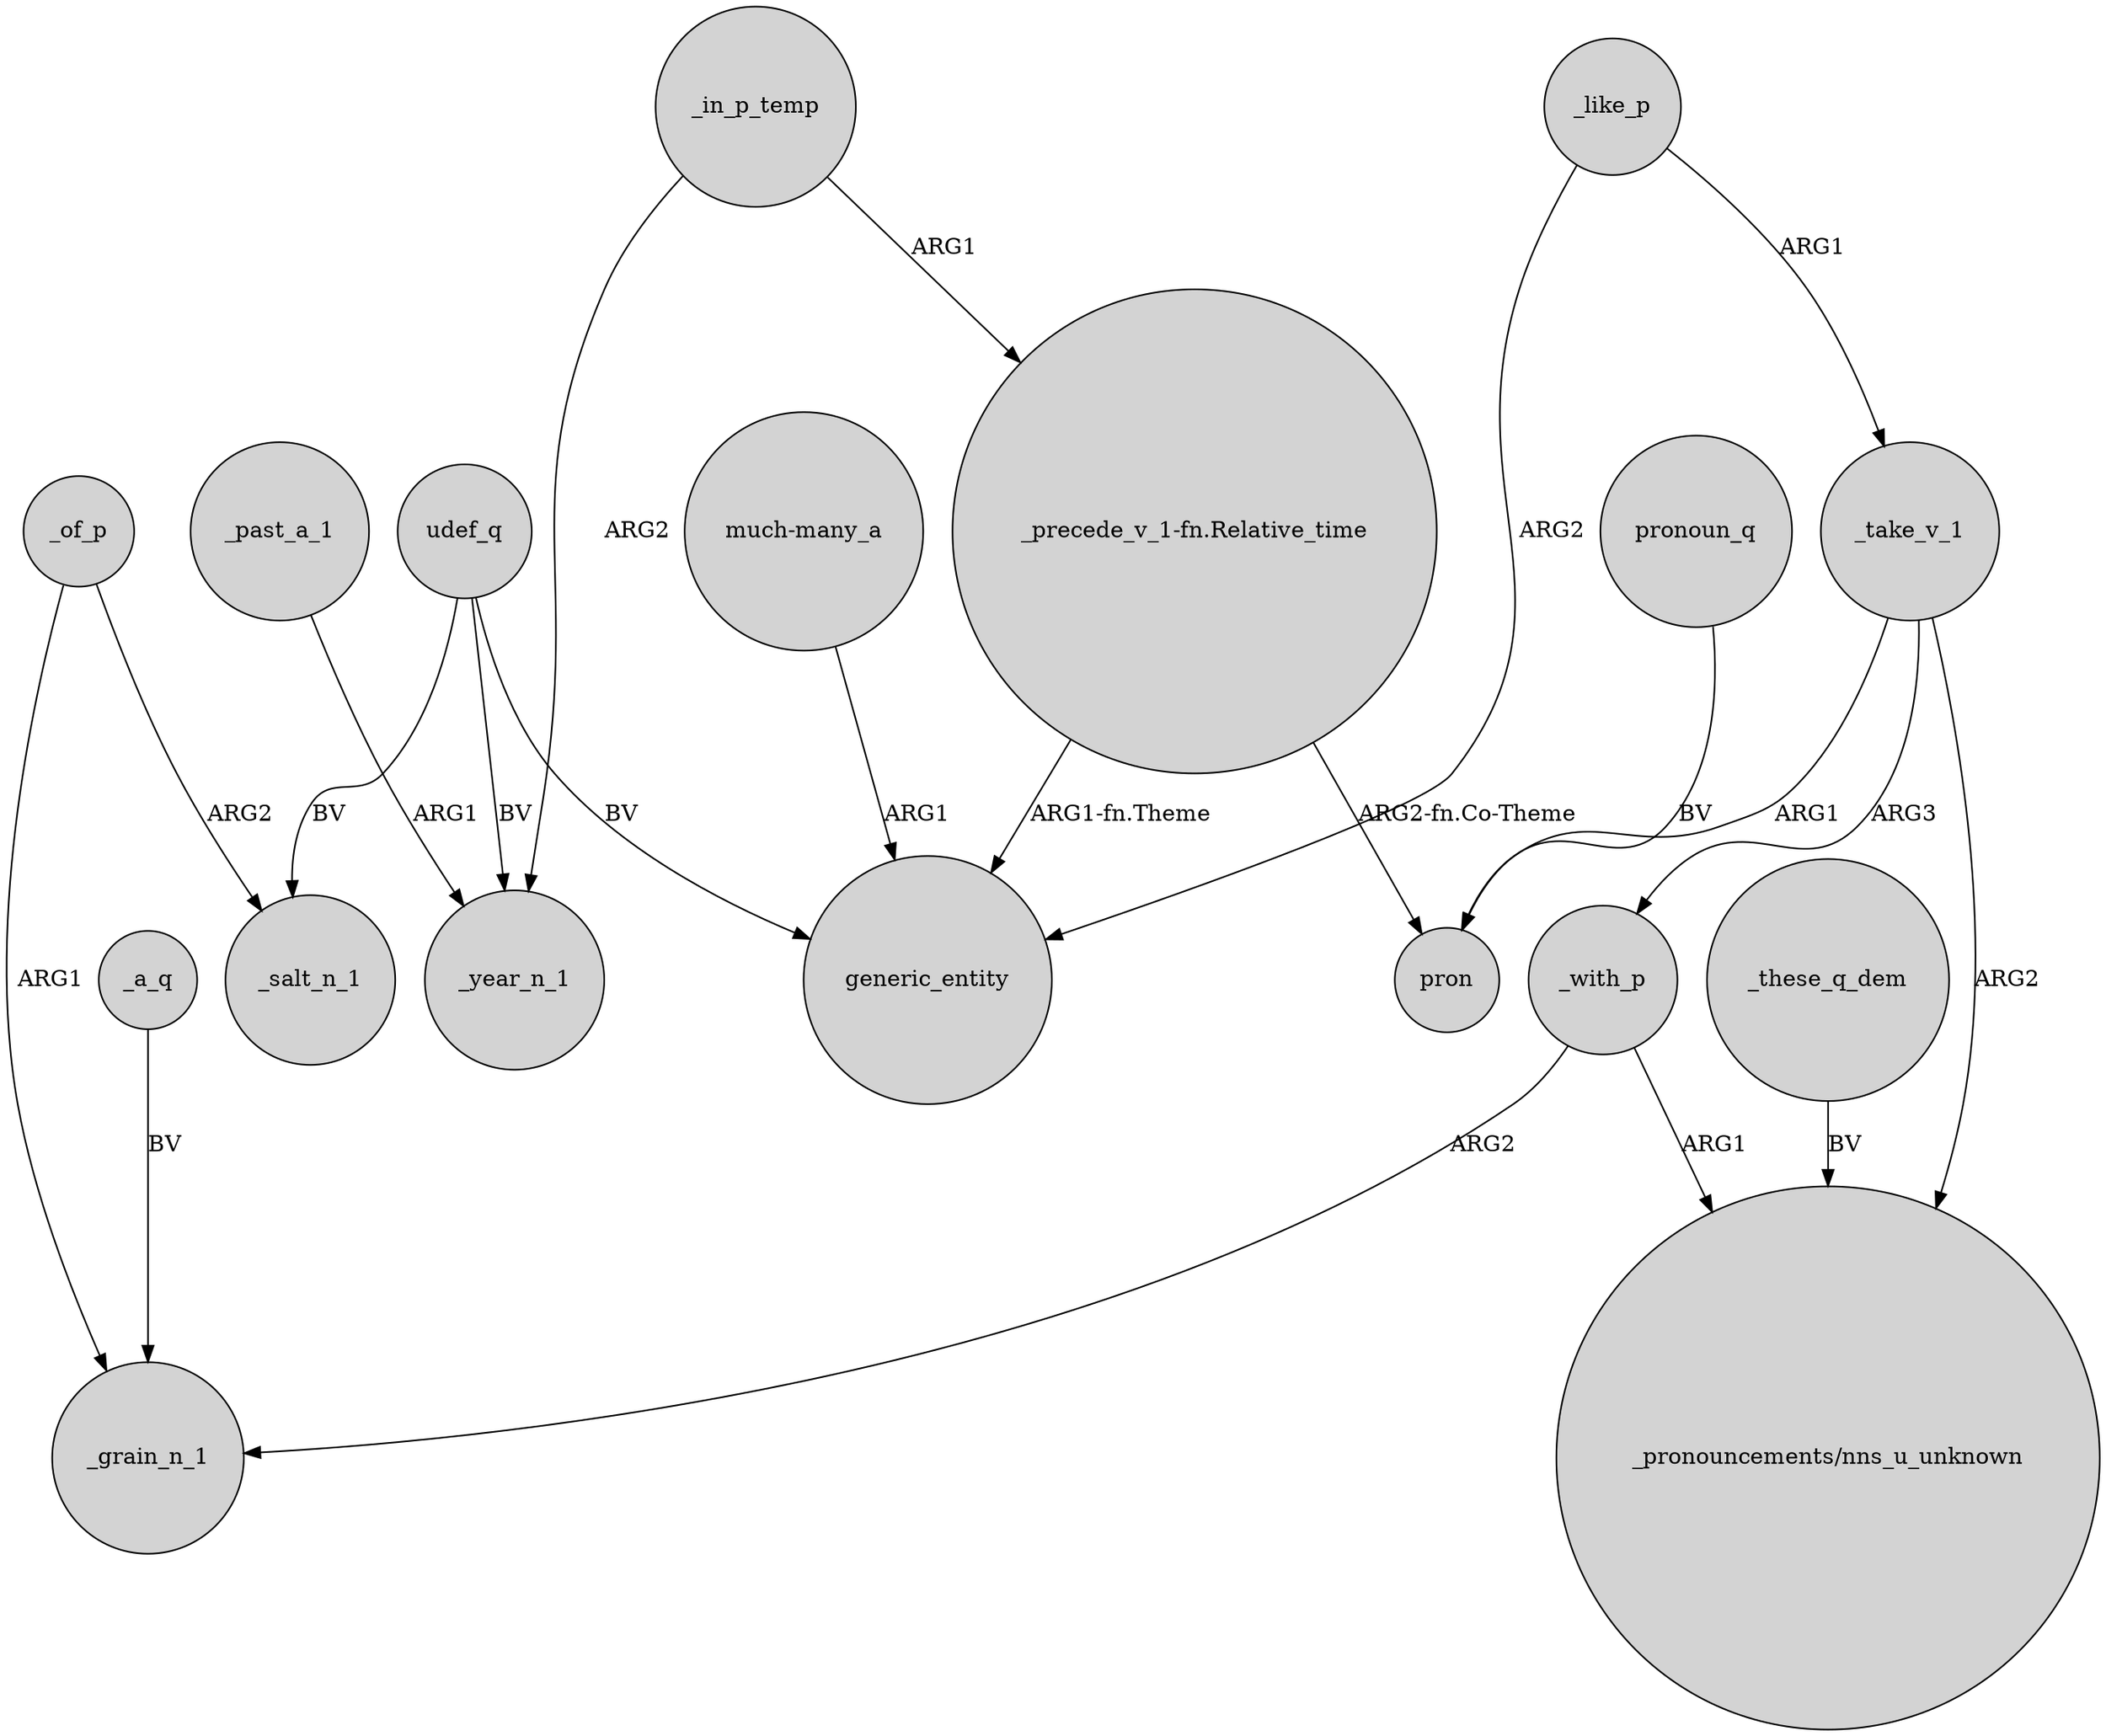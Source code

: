 digraph {
	node [shape=circle style=filled]
	_a_q -> _grain_n_1 [label=BV]
	_these_q_dem -> "_pronouncements/nns_u_unknown" [label=BV]
	_take_v_1 -> "_pronouncements/nns_u_unknown" [label=ARG2]
	udef_q -> generic_entity [label=BV]
	"much-many_a" -> generic_entity [label=ARG1]
	_with_p -> _grain_n_1 [label=ARG2]
	"_precede_v_1-fn.Relative_time" -> generic_entity [label="ARG1-fn.Theme"]
	_like_p -> _take_v_1 [label=ARG1]
	_take_v_1 -> _with_p [label=ARG3]
	_take_v_1 -> pron [label=ARG1]
	_in_p_temp -> "_precede_v_1-fn.Relative_time" [label=ARG1]
	_past_a_1 -> _year_n_1 [label=ARG1]
	_in_p_temp -> _year_n_1 [label=ARG2]
	pronoun_q -> pron [label=BV]
	_of_p -> _salt_n_1 [label=ARG2]
	"_precede_v_1-fn.Relative_time" -> pron [label="ARG2-fn.Co-Theme"]
	_of_p -> _grain_n_1 [label=ARG1]
	_with_p -> "_pronouncements/nns_u_unknown" [label=ARG1]
	udef_q -> _salt_n_1 [label=BV]
	udef_q -> _year_n_1 [label=BV]
	_like_p -> generic_entity [label=ARG2]
}
